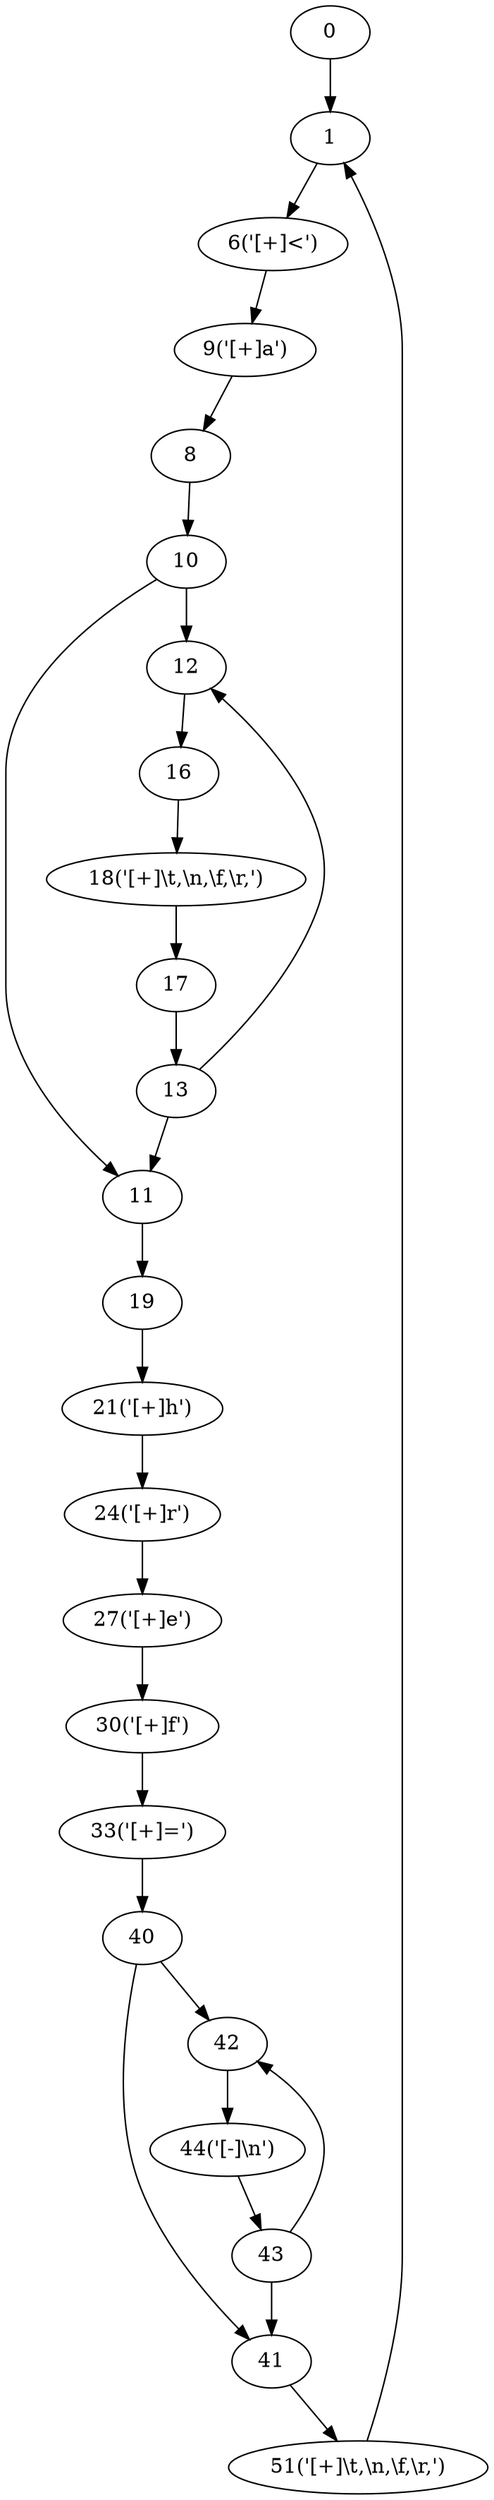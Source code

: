 digraph g {
	0 ;
	1 ;
	1 ;
	6 [label="6('[+]<')"];
	8 ;
	9 [label="9('[+]a')"];
	10 ;
	11 ;
	12 ;
	13 ;
	16 ;
	17 ;
	18 [label="18('[+]\\t,\\n,\\f,\\r,')"];
	19 ;
	21 [label="21('[+]h')"];
	24 [label="24('[+]r')"];
	27 [label="27('[+]e')"];
	30 [label="30('[+]f')"];
	33 [label="33('[+]=')"];
	40 ;
	41 ;
	42 ;
	43 ;
	44 [label="44('[-]\\n')"];
	51 [label="51('[+]\\t,\\n,\\f,\\r,')"];
	0->1;
	51->1;
	1->6;
	9->8;
	6->9;
	8->10;
	10->11;
	13->11;
	10->12;
	13->12;
	17->13;
	12->16;
	18->17;
	16->18;
	11->19;
	19->21;
	21->24;
	24->27;
	27->30;
	30->33;
	33->40;
	40->41;
	43->41;
	40->42;
	43->42;
	44->43;
	42->44;
	41->51;
}
